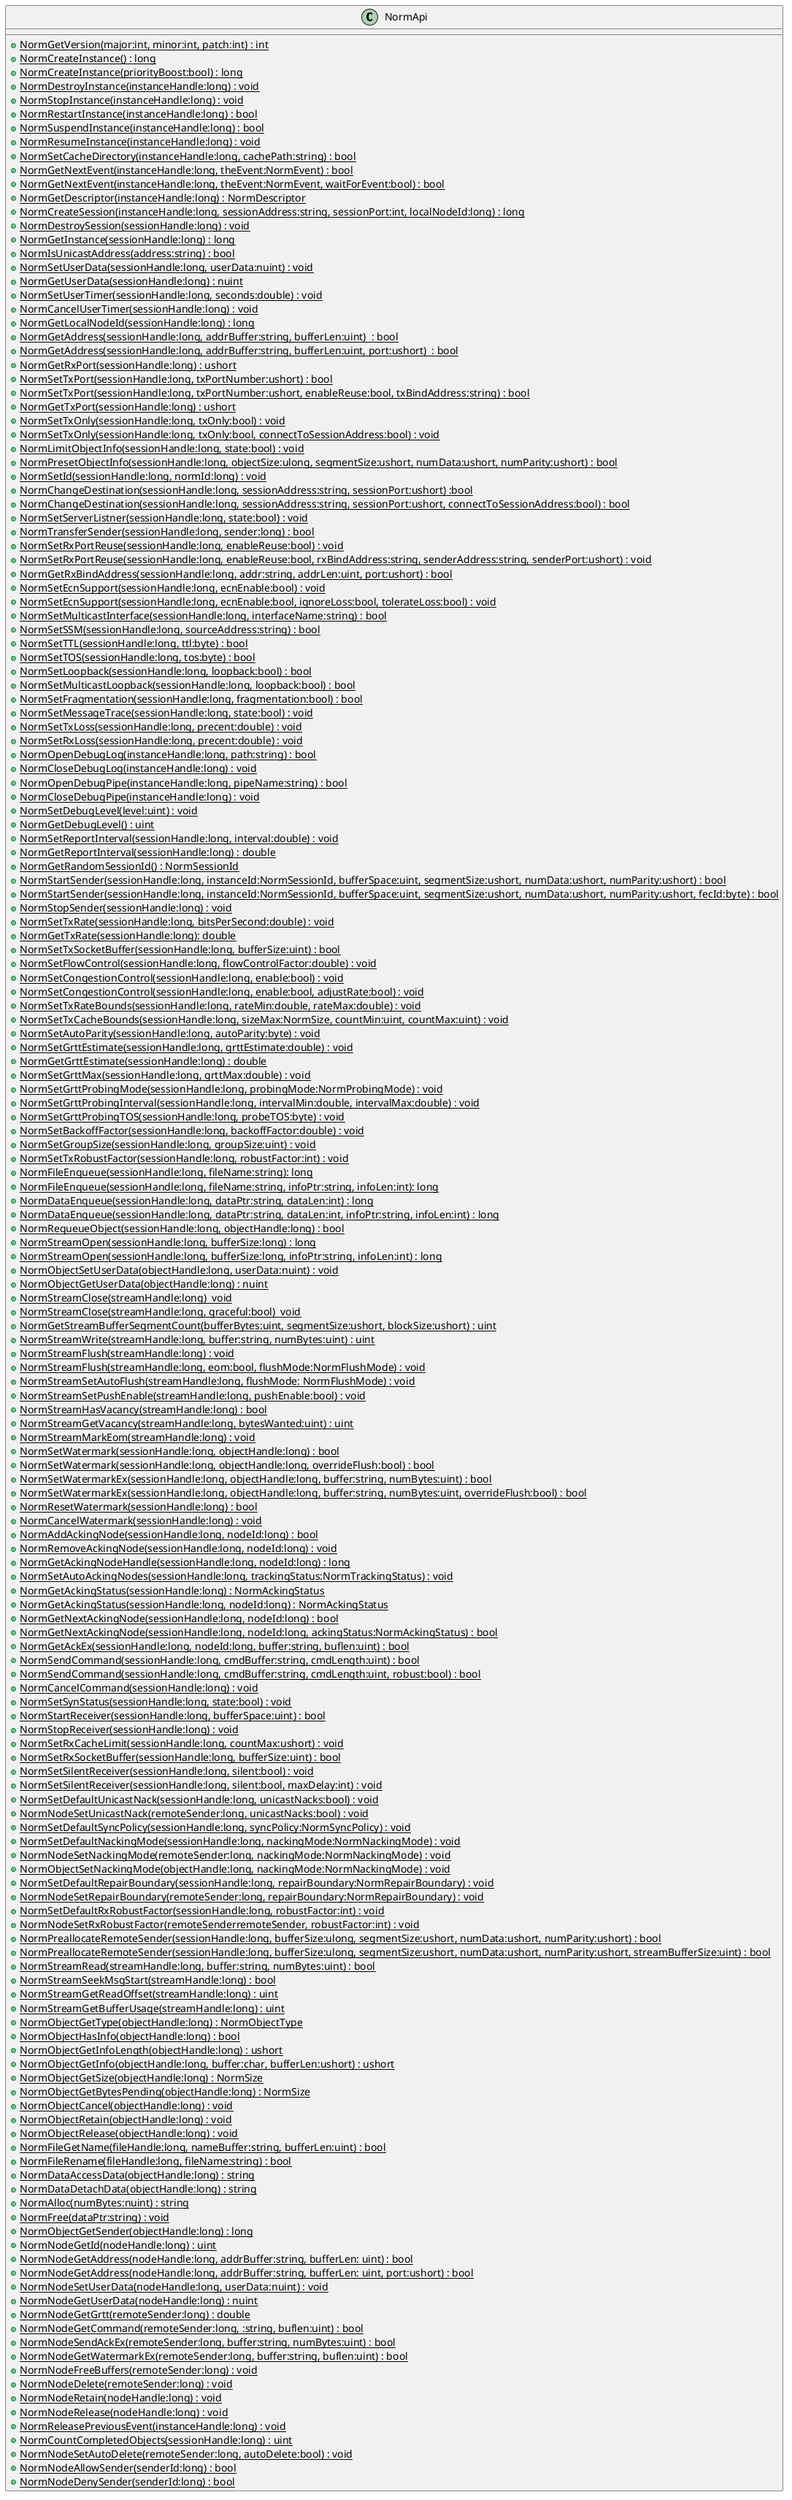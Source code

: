 @startuml 
class NormApi
{
    + {static} NormGetVersion(major:int, minor:int, patch:int) : int
    + {static} NormCreateInstance() : long
    + {static} NormCreateInstance(priorityBoost:bool) : long
    + {static} NormDestroyInstance(instanceHandle:long) : void
    + {static} NormStopInstance(instanceHandle:long) : void
    + {static} NormRestartInstance(instanceHandle:long) : bool
    + {static} NormSuspendInstance(instanceHandle:long) : bool
    + {static} NormResumeInstance(instanceHandle:long) : void
    + {static} NormSetCacheDirectory(instanceHandle:long, cachePath:string) : bool
    + {static} NormGetNextEvent(instanceHandle:long, theEvent:NormEvent) : bool 
    + {static} NormGetNextEvent(instanceHandle:long, theEvent:NormEvent, waitForEvent:bool) : bool 
    + {static} NormGetDescriptor(instanceHandle:long) : NormDescriptor 
    + {static} NormCreateSession(instanceHandle:long, sessionAddress:string, sessionPort:int, localNodeId:long) : long 
    + {static} NormDestroySession(sessionHandle:long) : void 
    + {static} NormGetInstance(sessionHandle:long) : long
    + {static} NormIsUnicastAddress(address:string) : bool
    + {static} NormSetUserData(sessionHandle:long, userData:nuint) : void
    + {static} NormGetUserData(sessionHandle:long) : nuint
    + {static} NormSetUserTimer(sessionHandle:long, seconds:double) : void
    + {static} NormCancelUserTimer(sessionHandle:long) : void
    + {static} NormGetLocalNodeId(sessionHandle:long) : long
    + {static} NormGetAddress(sessionHandle:long, addrBuffer:string, bufferLen:uint)  : bool
    + {static} NormGetAddress(sessionHandle:long, addrBuffer:string, bufferLen:uint, port:ushort)  : bool
    + {static} NormGetRxPort(sessionHandle:long) : ushort
    + {static} NormSetTxPort(sessionHandle:long, txPortNumber:ushort) : bool
    + {static} NormSetTxPort(sessionHandle:long, txPortNumber:ushort, enableReuse:bool, txBindAddress:string) : bool 
    + {static} NormGetTxPort(sessionHandle:long) : ushort
    + {static} NormSetTxOnly(sessionHandle:long, txOnly:bool) : void 
    + {static} NormSetTxOnly(sessionHandle:long, txOnly:bool, connectToSessionAddress:bool) : void 
    + {static} NormLimitObjectInfo(sessionHandle:long, state:bool) : void
    + {static} NormPresetObjectInfo(sessionHandle:long, objectSize:ulong, segmentSize:ushort, numData:ushort, numParity:ushort) : bool 
    + {static} NormSetId(sessionHandle:long, normId:long) : void
    + {static} NormChangeDestination(sessionHandle:long, sessionAddress:string, sessionPort:ushort) :bool
    + {static} NormChangeDestination(sessionHandle:long, sessionAddress:string, sessionPort:ushort, connectToSessionAddress:bool) : bool 
    + {static} NormSetServerListner(sessionHandle:long, state:bool) : void
    + {static} NormTransferSender(sessionHandle:long, sender:long) : bool 
    + {static} NormSetRxPortReuse(sessionHandle:long, enableReuse:bool) : void
    + {static} NormSetRxPortReuse(sessionHandle:long, enableReuse:bool, rxBindAddress:string, senderAddress:string, senderPort:ushort) : void 
    + {static} NormGetRxBindAddress(sessionHandle:long, addr:string, addrLen:uint, port:ushort) : bool 
    + {static} NormSetEcnSupport(sessionHandle:long, ecnEnable:bool) : void
    + {static} NormSetEcnSupport(sessionHandle:long, ecnEnable:bool, ignoreLoss:bool, tolerateLoss:bool) : void 
    + {static} NormSetMulticastInterface(sessionHandle:long, interfaceName:string) : bool 
    + {static} NormSetSSM(sessionHandle:long, sourceAddress:string) : bool 
    + {static} NormSetTTL(sessionHandle:long, ttl:byte) : bool 
    + {static} NormSetTOS(sessionHandle:long, tos:byte) : bool 
    + {static} NormSetLoopback(sessionHandle:long, loopback:bool) : bool
    + {static} NormSetMulticastLoopback(sessionHandle:long, loopback:bool) : bool
    + {static} NormSetFragmentation(sessionHandle:long, fragmentation:bool) : bool
    + {static} NormSetMessageTrace(sessionHandle:long, state:bool) : void
    + {static} NormSetTxLoss(sessionHandle:long, precent:double) : void
    + {static} NormSetRxLoss(sessionHandle:long, precent:double) : void
    + {static} NormOpenDebugLog(instanceHandle:long, path:string) : bool 
    + {static} NormCloseDebugLog(instanceHandle:long) : void
    + {static} NormOpenDebugPipe(instanceHandle:long, pipeName:string) : bool 
    + {static} NormCloseDebugPipe(instanceHandle:long) : void
    + {static} NormSetDebugLevel(level:uint) : void 
    + {static} NormGetDebugLevel() : uint
    + {static} NormSetReportInterval(sessionHandle:long, interval:double) : void
    + {static} NormGetReportInterval(sessionHandle:long) : double
    + {static} NormGetRandomSessionId() : NormSessionId 
    + {static} NormStartSender(sessionHandle:long, instanceId:NormSessionId, bufferSpace:uint, segmentSize:ushort, numData:ushort, numParity:ushort) : bool
    + {static} NormStartSender(sessionHandle:long, instanceId:NormSessionId, bufferSpace:uint, segmentSize:ushort, numData:ushort, numParity:ushort, fecId:byte) : bool 
    + {static} NormStopSender(sessionHandle:long) : void
    + {static} NormSetTxRate(sessionHandle:long, bitsPerSecond:double) : void
    + {static} NormGetTxRate(sessionHandle:long): double
    + {static} NormSetTxSocketBuffer(sessionHandle:long, bufferSize:uint) : bool 
    + {static} NormSetFlowControl(sessionHandle:long, flowControlFactor:double) : void
    + {static} NormSetCongestionControl(sessionHandle:long, enable:bool) : void 
    + {static} NormSetCongestionControl(sessionHandle:long, enable:bool, adjustRate:bool) : void 
    + {static} NormSetTxRateBounds(sessionHandle:long, rateMin:double, rateMax:double) : void
    + {static} NormSetTxCacheBounds(sessionHandle:long, sizeMax:NormSize, countMin:uint, countMax:uint) : void 
    + {static} NormSetAutoParity(sessionHandle:long, autoParity:byte) : void 
    + {static} NormSetGrttEstimate(sessionHandle:long, grttEstimate:double) : void
    + {static} NormGetGrttEstimate(sessionHandle:long) : double
    + {static} NormSetGrttMax(sessionHandle:long, grttMax:double) : void
    + {static} NormSetGrttProbingMode(sessionHandle:long, probingMode:NormProbingMode) : void 
    + {static} NormSetGrttProbingInterval(sessionHandle:long, intervalMin:double, intervalMax:double) : void
    + {static} NormSetGrttProbingTOS(sessionHandle:long, probeTOS:byte) : void 
    + {static} NormSetBackoffFactor(sessionHandle:long, backoffFactor:double) : void
    + {static} NormSetGroupSize(sessionHandle:long, groupSize:uint) : void 
    + {static} NormSetTxRobustFactor(sessionHandle:long, robustFactor:int) : void
    + {static} NormFileEnqueue(sessionHandle:long, fileName:string): long
    + {static} NormFileEnqueue(sessionHandle:long, fileName:string, infoPtr:string, infoLen:int): long 
    + {static} NormDataEnqueue(sessionHandle:long, dataPtr:string, dataLen:int) : long
    + {static} NormDataEnqueue(sessionHandle:long, dataPtr:string, dataLen:int, infoPtr:string, infoLen:int) : long 
    + {static} NormRequeueObject(sessionHandle:long, objectHandle:long) : bool
    + {static} NormStreamOpen(sessionHandle:long, bufferSize:long) : long 
    + {static} NormStreamOpen(sessionHandle:long, bufferSize:long, infoPtr:string, infoLen:int) : long 
    + {static} NormObjectSetUserData(objectHandle:long, userData:nuint) : void 
    + {static} NormObjectGetUserData(objectHandle:long) : nuint
    + {static} NormStreamClose(streamHandle:long)  void 
    + {static} NormStreamClose(streamHandle:long, graceful:bool)  void 
    + {static} NormGetStreamBufferSegmentCount(bufferBytes:uint, segmentSize:ushort, blockSize:ushort) : uint
    + {static} NormStreamWrite(streamHandle:long, buffer:string, numBytes:uint) : uint
    + {static} NormStreamFlush(streamHandle:long) : void 
    + {static} NormStreamFlush(streamHandle:long, eom:bool, flushMode:NormFlushMode) : void 
    + {static} NormStreamSetAutoFlush(streamHandle:long, flushMode: NormFlushMode) : void
    + {static} NormStreamSetPushEnable(streamHandle:long, pushEnable:bool) : void
    + {static} NormStreamHasVacancy(streamHandle:long) : bool
    + {static} NormStreamGetVacancy(streamHandle:long, bytesWanted:uint) : uint
    + {static} NormStreamMarkEom(streamHandle:long) : void
    + {static} NormSetWatermark(sessionHandle:long, objectHandle:long) : bool
    + {static} NormSetWatermark(sessionHandle:long, objectHandle:long, overrideFlush:bool) : bool
    + {static} NormSetWatermarkEx(sessionHandle:long, objectHandle:long, buffer:string, numBytes:uint) : bool
    + {static} NormSetWatermarkEx(sessionHandle:long, objectHandle:long, buffer:string, numBytes:uint, overrideFlush:bool) : bool
    + {static} NormResetWatermark(sessionHandle:long) : bool
    + {static} NormCancelWatermark(sessionHandle:long) : void
    + {static} NormAddAckingNode(sessionHandle:long, nodeId:long) : bool
    + {static} NormRemoveAckingNode(sessionHandle:long, nodeId:long) : void
    + {static} NormGetAckingNodeHandle(sessionHandle:long, nodeId:long) : long
    + {static} NormSetAutoAckingNodes(sessionHandle:long, trackingStatus:NormTrackingStatus) : void
    + {static} NormGetAckingStatus(sessionHandle:long) : NormAckingStatus
    + {static} NormGetAckingStatus(sessionHandle:long, nodeId:long) : NormAckingStatus
    + {static} NormGetNextAckingNode(sessionHandle:long, nodeId:long) : bool
    + {static} NormGetNextAckingNode(sessionHandle:long, nodeId:long, ackingStatus:NormAckingStatus) : bool
    + {static} NormGetAckEx(sessionHandle:long, nodeId:long, buffer:string, buflen:uint) : bool
    + {static} NormSendCommand(sessionHandle:long, cmdBuffer:string, cmdLength:uint) : bool
    + {static} NormSendCommand(sessionHandle:long, cmdBuffer:string, cmdLength:uint, robust:bool) : bool
    + {static} NormCancelCommand(sessionHandle:long) : void
    + {static} NormSetSynStatus(sessionHandle:long, state:bool) : void
    + {static} NormStartReceiver(sessionHandle:long, bufferSpace:uint) : bool
    + {static} NormStopReceiver(sessionHandle:long) : void
    + {static} NormSetRxCacheLimit(sessionHandle:long, countMax:ushort) : void
    + {static} NormSetRxSocketBuffer(sessionHandle:long, bufferSize:uint) : bool
    + {static} NormSetSilentReceiver(sessionHandle:long, silent:bool) : void
    + {static} NormSetSilentReceiver(sessionHandle:long, silent:bool, maxDelay:int) : void
    + {static} NormSetDefaultUnicastNack(sessionHandle:long, unicastNacks:bool) : void
    + {static} NormNodeSetUnicastNack(remoteSender:long, unicastNacks:bool) : void
    + {static} NormSetDefaultSyncPolicy(sessionHandle:long, syncPolicy:NormSyncPolicy) : void
    + {static} NormSetDefaultNackingMode(sessionHandle:long, nackingMode:NormNackingMode) : void
    + {static} NormNodeSetNackingMode(remoteSender:long, nackingMode:NormNackingMode) : void
    + {static} NormObjectSetNackingMode(objectHandle:long, nackingMode:NormNackingMode) : void
    + {static} NormSetDefaultRepairBoundary(sessionHandle:long, repairBoundary:NormRepairBoundary) : void
    + {static} NormNodeSetRepairBoundary(remoteSender:long, repairBoundary:NormRepairBoundary) : void
    + {static} NormSetDefaultRxRobustFactor(sessionHandle:long, robustFactor:int) : void
    + {static} NormNodeSetRxRobustFactor(remoteSenderremoteSender, robustFactor:int) : void
    + {static} NormPreallocateRemoteSender(sessionHandle:long, bufferSize:ulong, segmentSize:ushort, numData:ushort, numParity:ushort) : bool
    + {static} NormPreallocateRemoteSender(sessionHandle:long, bufferSize:ulong, segmentSize:ushort, numData:ushort, numParity:ushort, streamBufferSize:uint) : bool
    + {static} NormStreamRead(streamHandle:long, buffer:string, numBytes:uint) : bool
    + {static} NormStreamSeekMsgStart(streamHandle:long) : bool
    + {static} NormStreamGetReadOffset(streamHandle:long) : uint
    + {static} NormStreamGetBufferUsage(streamHandle:long) : uint
    + {static} NormObjectGetType(objectHandle:long) : NormObjectType
    + {static} NormObjectHasInfo(objectHandle:long) : bool
    + {static} NormObjectGetInfoLength(objectHandle:long) : ushort
    + {static} NormObjectGetInfo(objectHandle:long, buffer:char, bufferLen:ushort) : ushort
    + {static} NormObjectGetSize(objectHandle:long) : NormSize
    + {static} NormObjectGetBytesPending(objectHandle:long) : NormSize
    + {static} NormObjectCancel(objectHandle:long) : void
    + {static} NormObjectRetain(objectHandle:long) : void
    + {static} NormObjectRelease(objectHandle:long) : void
    + {static} NormFileGetName(fileHandle:long, nameBuffer:string, bufferLen:uint) : bool
    + {static} NormFileRename(fileHandle:long, fileName:string) : bool
    + {static} NormDataAccessData(objectHandle:long) : string
    + {static} NormDataDetachData(objectHandle:long) : string
    + {static} NormAlloc(numBytes:nuint) : string
    + {static} NormFree(dataPtr:string) : void
    + {static} NormObjectGetSender(objectHandle:long) : long
    + {static} NormNodeGetId(nodeHandle:long) : uint
    + {static} NormNodeGetAddress(nodeHandle:long, addrBuffer:string, bufferLen: uint) : bool
    + {static} NormNodeGetAddress(nodeHandle:long, addrBuffer:string, bufferLen: uint, port:ushort) : bool
    + {static} NormNodeSetUserData(nodeHandle:long, userData:nuint) : void
    + {static} NormNodeGetUserData(nodeHandle:long) : nuint
    + {static} NormNodeGetGrtt(remoteSender:long) : double
    + {static} NormNodeGetCommand(remoteSender:long, :string, buflen:uint) : bool
    + {static} NormNodeSendAckEx(remoteSender:long, buffer:string, numBytes:uint) : bool
    + {static} NormNodeGetWatermarkEx(remoteSender:long, buffer:string, buflen:uint) : bool
    + {static} NormNodeFreeBuffers(remoteSender:long) : void
    + {static} NormNodeDelete(remoteSender:long) : void
    + {static} NormNodeRetain(nodeHandle:long) : void
    + {static} NormNodeRelease(nodeHandle:long) : void
    + {static} NormReleasePreviousEvent(instanceHandle:long) : void
    + {static} NormCountCompletedObjects(sessionHandle:long) : uint
    + {static} NormNodeSetAutoDelete(remoteSender:long, autoDelete:bool) : void
    + {static} NormNodeAllowSender(senderId:long) : bool
    + {static} NormNodeDenySender(senderId:long) : bool
}
@enduml